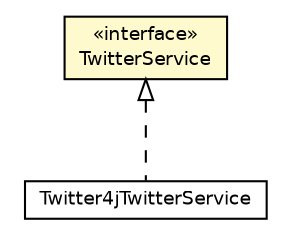 #!/usr/local/bin/dot
#
# Class diagram 
# Generated by UmlGraph version 4.6 (http://www.spinellis.gr/sw/umlgraph)
#

digraph G {
	edge [fontname="Helvetica",fontsize=10,labelfontname="Helvetica",labelfontsize=10];
	node [fontname="Helvetica",fontsize=10,shape=plaintext];
	// net.chrissearle.flickrvote.twitter.TwitterService
	c19 [label=<<table border="0" cellborder="1" cellspacing="0" cellpadding="2" port="p" bgcolor="lemonChiffon" href="./TwitterService.html">
		<tr><td><table border="0" cellspacing="0" cellpadding="1">
			<tr><td> &laquo;interface&raquo; </td></tr>
			<tr><td> TwitterService </td></tr>
		</table></td></tr>
		</table>>, fontname="Helvetica", fontcolor="black", fontsize=9.0];
	// net.chrissearle.flickrvote.twitter.Twitter4jTwitterService
	c21 [label=<<table border="0" cellborder="1" cellspacing="0" cellpadding="2" port="p" href="./Twitter4jTwitterService.html">
		<tr><td><table border="0" cellspacing="0" cellpadding="1">
			<tr><td> Twitter4jTwitterService </td></tr>
		</table></td></tr>
		</table>>, fontname="Helvetica", fontcolor="black", fontsize=9.0];
	//net.chrissearle.flickrvote.twitter.Twitter4jTwitterService implements net.chrissearle.flickrvote.twitter.TwitterService
	c19:p -> c21:p [dir=back,arrowtail=empty,style=dashed];
}

